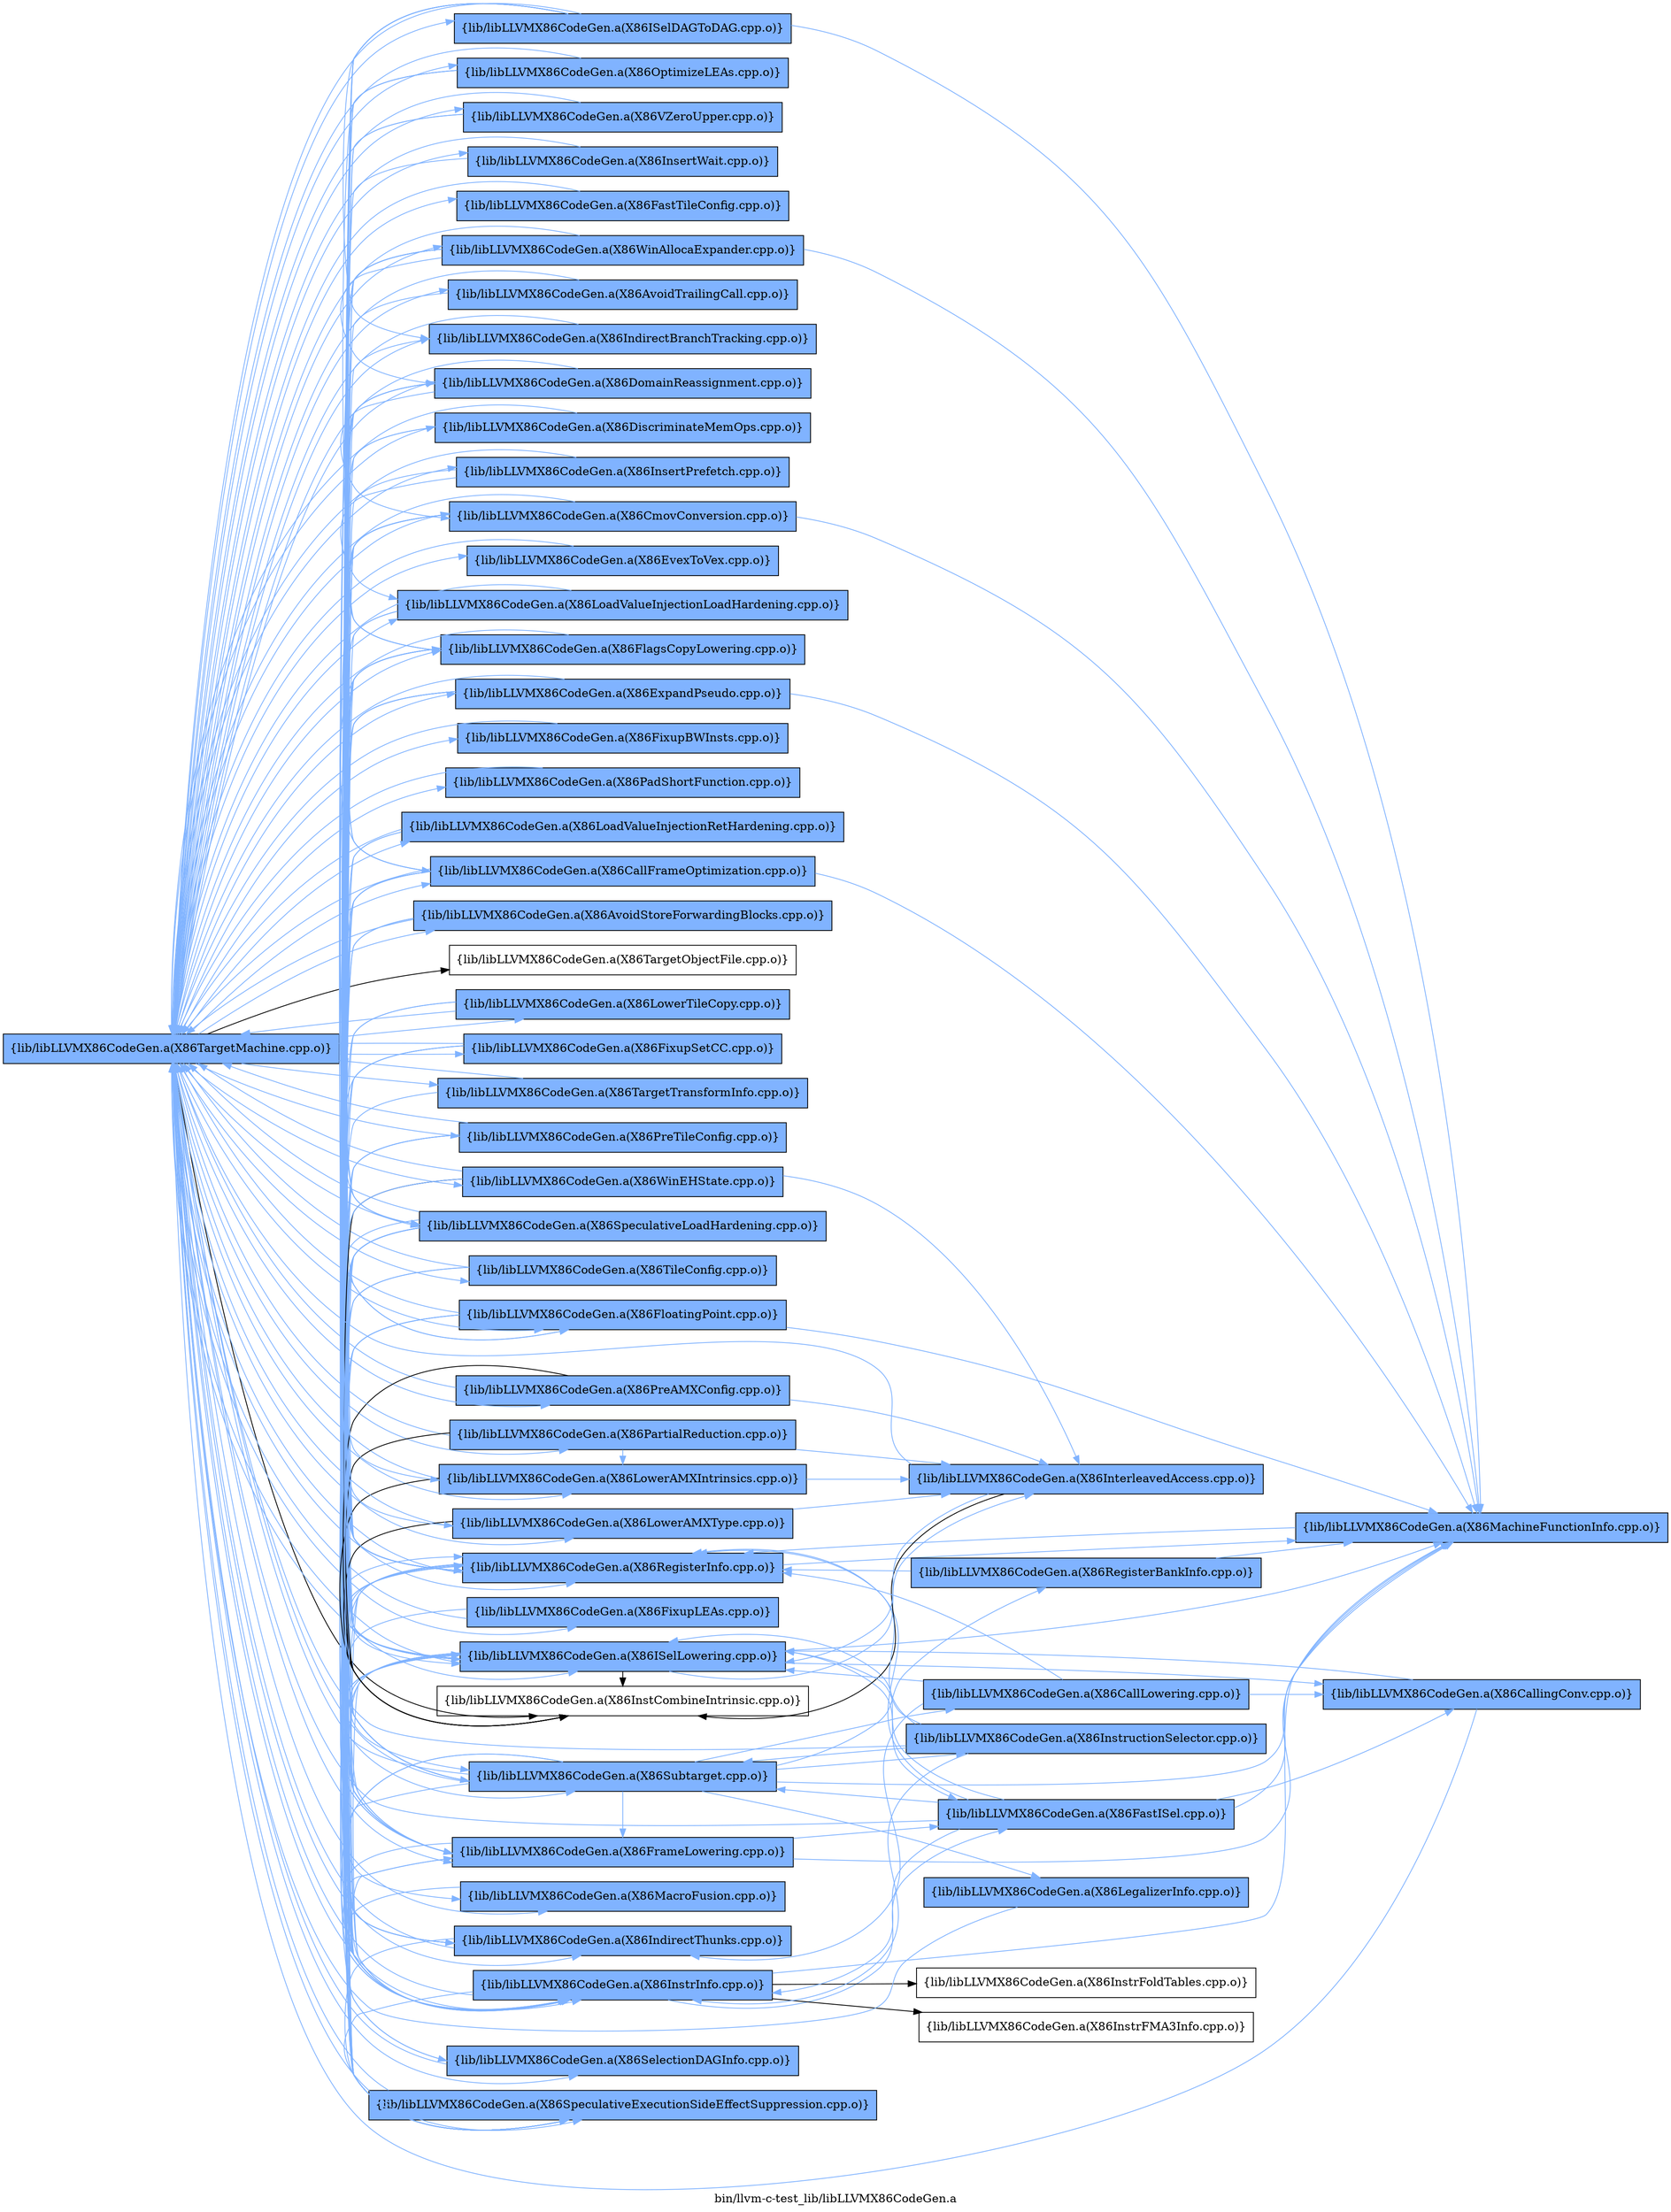digraph "bin/llvm-c-test_lib/libLLVMX86CodeGen.a" {
	label="bin/llvm-c-test_lib/libLLVMX86CodeGen.a";
	rankdir=LR;
	{ rank=same; Node0x55e042521d88;  }
	{ rank=same; Node0x55e042521798; Node0x55e042522378; Node0x55e042523098; Node0x55e042525758; Node0x55e042525078; Node0x55e0425210b8; Node0x55e0425232c8; Node0x55e042522648; Node0x55e04251edb8; Node0x55e0425207f8; Node0x55e04251a948; Node0x55e04251a088; Node0x55e042519458; Node0x55e042522ff8; Node0x55e0425227d8; Node0x55e04251fa38; Node0x55e04251fda8; Node0x55e042520a28; Node0x55e042526428; Node0x55e042526ba8; Node0x55e042526838; Node0x55e042527058; Node0x55e042527ff8; Node0x55e042527dc8; Node0x55e042523408; Node0x55e042524588; Node0x55e042527648; Node0x55e042527e18; Node0x55e0425281d8; Node0x55e042526108; Node0x55e0425268d8; Node0x55e042529b78; Node0x55e042529da8; Node0x55e04252aa28; Node0x55e0425284a8; Node0x55e042529128; Node0x55e042529678; Node0x55e04251a268; Node0x55e04252cbe8; Node0x55e04252d318; Node0x55e04252c5f8; Node0x55e04252ba18; Node0x55e04252abb8; Node0x55e04252b388; Node0x55e04252a848;  }

	Node0x55e042521d88 [shape=record,shape=box,group=1,style=filled,fillcolor="0.600000 0.5 1",label="{lib/libLLVMX86CodeGen.a(X86TargetMachine.cpp.o)}"];
	Node0x55e042521d88 -> Node0x55e042521798;
	Node0x55e042521d88 -> Node0x55e042522378[color="0.600000 0.5 1"];
	Node0x55e042521d88 -> Node0x55e042523098[color="0.600000 0.5 1"];
	Node0x55e042521d88 -> Node0x55e042525758[color="0.600000 0.5 1"];
	Node0x55e042521d88 -> Node0x55e042525078[color="0.600000 0.5 1"];
	Node0x55e042521d88 -> Node0x55e0425210b8[color="0.600000 0.5 1"];
	Node0x55e042521d88 -> Node0x55e0425232c8[color="0.600000 0.5 1"];
	Node0x55e042521d88 -> Node0x55e042522648[color="0.600000 0.5 1"];
	Node0x55e042521d88 -> Node0x55e04251edb8[color="0.600000 0.5 1"];
	Node0x55e042521d88 -> Node0x55e0425207f8[color="0.600000 0.5 1"];
	Node0x55e042521d88 -> Node0x55e04251a948[color="0.600000 0.5 1"];
	Node0x55e042521d88 -> Node0x55e04251a088[color="0.600000 0.5 1"];
	Node0x55e042521d88 -> Node0x55e042519458[color="0.600000 0.5 1"];
	Node0x55e042521d88 -> Node0x55e042522ff8[color="0.600000 0.5 1"];
	Node0x55e042521d88 -> Node0x55e0425227d8[color="0.600000 0.5 1"];
	Node0x55e042521d88 -> Node0x55e04251fa38[color="0.600000 0.5 1"];
	Node0x55e042521d88 -> Node0x55e04251fda8[color="0.600000 0.5 1"];
	Node0x55e042521d88 -> Node0x55e042520a28[color="0.600000 0.5 1"];
	Node0x55e042521d88 -> Node0x55e042526428[color="0.600000 0.5 1"];
	Node0x55e042521d88 -> Node0x55e042526ba8[color="0.600000 0.5 1"];
	Node0x55e042521d88 -> Node0x55e042526838[color="0.600000 0.5 1"];
	Node0x55e042521d88 -> Node0x55e042527058[color="0.600000 0.5 1"];
	Node0x55e042521d88 -> Node0x55e042527ff8[color="0.600000 0.5 1"];
	Node0x55e042521d88 -> Node0x55e042527dc8[color="0.600000 0.5 1"];
	Node0x55e042521d88 -> Node0x55e042523408[color="0.600000 0.5 1"];
	Node0x55e042521d88 -> Node0x55e042524588[color="0.600000 0.5 1"];
	Node0x55e042521d88 -> Node0x55e042527648[color="0.600000 0.5 1"];
	Node0x55e042521d88 -> Node0x55e042527e18[color="0.600000 0.5 1"];
	Node0x55e042521d88 -> Node0x55e0425281d8[color="0.600000 0.5 1"];
	Node0x55e042521d88 -> Node0x55e042526108[color="0.600000 0.5 1"];
	Node0x55e042521d88 -> Node0x55e0425268d8[color="0.600000 0.5 1"];
	Node0x55e042521d88 -> Node0x55e042529b78[color="0.600000 0.5 1"];
	Node0x55e042521d88 -> Node0x55e042529da8[color="0.600000 0.5 1"];
	Node0x55e042521d88 -> Node0x55e04252aa28[color="0.600000 0.5 1"];
	Node0x55e042521d88 -> Node0x55e0425284a8[color="0.600000 0.5 1"];
	Node0x55e042521d88 -> Node0x55e042529128[color="0.600000 0.5 1"];
	Node0x55e042521d88 -> Node0x55e042529678[color="0.600000 0.5 1"];
	Node0x55e042521d88 -> Node0x55e04251a268[color="0.600000 0.5 1"];
	Node0x55e042521d88 -> Node0x55e04252cbe8[color="0.600000 0.5 1"];
	Node0x55e042521d88 -> Node0x55e04252d318;
	Node0x55e042521d88 -> Node0x55e04252c5f8[color="0.600000 0.5 1"];
	Node0x55e042521d88 -> Node0x55e04252ba18[color="0.600000 0.5 1"];
	Node0x55e042521d88 -> Node0x55e04252abb8[color="0.600000 0.5 1"];
	Node0x55e042521d88 -> Node0x55e04252b388[color="0.600000 0.5 1"];
	Node0x55e042521d88 -> Node0x55e04252a848[color="0.600000 0.5 1"];
	Node0x55e042521798 [shape=record,shape=box,group=0,label="{lib/libLLVMX86CodeGen.a(X86InstCombineIntrinsic.cpp.o)}"];
	Node0x55e042522378 [shape=record,shape=box,group=1,style=filled,fillcolor="0.600000 0.5 1",label="{lib/libLLVMX86CodeGen.a(X86SpeculativeExecutionSideEffectSuppression.cpp.o)}"];
	Node0x55e042522378 -> Node0x55e042521d88[color="0.600000 0.5 1"];
	Node0x55e042523098 [shape=record,shape=box,group=1,style=filled,fillcolor="0.600000 0.5 1",label="{lib/libLLVMX86CodeGen.a(X86IndirectThunks.cpp.o)}"];
	Node0x55e042523098 -> Node0x55e042521d88[color="0.600000 0.5 1"];
	Node0x55e042523098 -> Node0x55e042522378[color="0.600000 0.5 1"];
	Node0x55e042525758 [shape=record,shape=box,group=1,style=filled,fillcolor="0.600000 0.5 1",label="{lib/libLLVMX86CodeGen.a(X86LoadValueInjectionRetHardening.cpp.o)}"];
	Node0x55e042525758 -> Node0x55e042521d88[color="0.600000 0.5 1"];
	Node0x55e042525758 -> Node0x55e042522378[color="0.600000 0.5 1"];
	Node0x55e042525758 -> Node0x55e042525078[color="0.600000 0.5 1"];
	Node0x55e042525078 [shape=record,shape=box,group=1,style=filled,fillcolor="0.600000 0.5 1",label="{lib/libLLVMX86CodeGen.a(X86RegisterInfo.cpp.o)}"];
	Node0x55e042525078 -> Node0x55e042521d88[color="0.600000 0.5 1"];
	Node0x55e042525078 -> Node0x55e042521dd8[color="0.600000 0.5 1"];
	Node0x55e042525078 -> Node0x55e0425210b8[color="0.600000 0.5 1"];
	Node0x55e042525078 -> Node0x55e042522648[color="0.600000 0.5 1"];
	Node0x55e042525078 -> Node0x55e04251edb8[color="0.600000 0.5 1"];
	Node0x55e0425210b8 [shape=record,shape=box,group=1,style=filled,fillcolor="0.600000 0.5 1",label="{lib/libLLVMX86CodeGen.a(X86ISelLowering.cpp.o)}"];
	Node0x55e0425210b8 -> Node0x55e042521d88[color="0.600000 0.5 1"];
	Node0x55e0425210b8 -> Node0x55e042521798;
	Node0x55e0425210b8 -> Node0x55e042523098[color="0.600000 0.5 1"];
	Node0x55e0425210b8 -> Node0x55e042525078[color="0.600000 0.5 1"];
	Node0x55e0425210b8 -> Node0x55e042521dd8[color="0.600000 0.5 1"];
	Node0x55e0425210b8 -> Node0x55e042520e88[color="0.600000 0.5 1"];
	Node0x55e0425210b8 -> Node0x55e0425232c8[color="0.600000 0.5 1"];
	Node0x55e0425210b8 -> Node0x55e042522648[color="0.600000 0.5 1"];
	Node0x55e0425210b8 -> Node0x55e04251edb8[color="0.600000 0.5 1"];
	Node0x55e0425210b8 -> Node0x55e04251c798[color="0.600000 0.5 1"];
	Node0x55e0425210b8 -> Node0x55e04251a308[color="0.600000 0.5 1"];
	Node0x55e0425232c8 [shape=record,shape=box,group=1,style=filled,fillcolor="0.600000 0.5 1",label="{lib/libLLVMX86CodeGen.a(X86Subtarget.cpp.o)}"];
	Node0x55e0425232c8 -> Node0x55e042521d88[color="0.600000 0.5 1"];
	Node0x55e0425232c8 -> Node0x55e042525078[color="0.600000 0.5 1"];
	Node0x55e0425232c8 -> Node0x55e042521dd8[color="0.600000 0.5 1"];
	Node0x55e0425232c8 -> Node0x55e0425210b8[color="0.600000 0.5 1"];
	Node0x55e0425232c8 -> Node0x55e042522648[color="0.600000 0.5 1"];
	Node0x55e0425232c8 -> Node0x55e04251edb8[color="0.600000 0.5 1"];
	Node0x55e0425232c8 -> Node0x55e0425207f8[color="0.600000 0.5 1"];
	Node0x55e0425232c8 -> Node0x55e04251d3c8[color="0.600000 0.5 1"];
	Node0x55e0425232c8 -> Node0x55e04251c338[color="0.600000 0.5 1"];
	Node0x55e0425232c8 -> Node0x55e04251b898[color="0.600000 0.5 1"];
	Node0x55e0425232c8 -> Node0x55e04251b5c8[color="0.600000 0.5 1"];
	Node0x55e0425232c8 -> Node0x55e04251a948[color="0.600000 0.5 1"];
	Node0x55e042522648 [shape=record,shape=box,group=1,style=filled,fillcolor="0.600000 0.5 1",label="{lib/libLLVMX86CodeGen.a(X86InstrInfo.cpp.o)}"];
	Node0x55e042522648 -> Node0x55e042521d88[color="0.600000 0.5 1"];
	Node0x55e042522648 -> Node0x55e042522378[color="0.600000 0.5 1"];
	Node0x55e042522648 -> Node0x55e042525078[color="0.600000 0.5 1"];
	Node0x55e042522648 -> Node0x55e042521dd8[color="0.600000 0.5 1"];
	Node0x55e042522648 -> Node0x55e0425210b8[color="0.600000 0.5 1"];
	Node0x55e042522648 -> Node0x55e042520e88[color="0.600000 0.5 1"];
	Node0x55e042522648 -> Node0x55e042522418;
	Node0x55e042522648 -> Node0x55e04251edb8[color="0.600000 0.5 1"];
	Node0x55e042522648 -> Node0x55e04251ed18;
	Node0x55e04251edb8 [shape=record,shape=box,group=1,style=filled,fillcolor="0.600000 0.5 1",label="{lib/libLLVMX86CodeGen.a(X86FrameLowering.cpp.o)}"];
	Node0x55e04251edb8 -> Node0x55e042523098[color="0.600000 0.5 1"];
	Node0x55e04251edb8 -> Node0x55e042525078[color="0.600000 0.5 1"];
	Node0x55e04251edb8 -> Node0x55e042521dd8[color="0.600000 0.5 1"];
	Node0x55e04251edb8 -> Node0x55e0425210b8[color="0.600000 0.5 1"];
	Node0x55e04251edb8 -> Node0x55e042520e88[color="0.600000 0.5 1"];
	Node0x55e04251edb8 -> Node0x55e042522648[color="0.600000 0.5 1"];
	Node0x55e0425207f8 [shape=record,shape=box,group=1,style=filled,fillcolor="0.600000 0.5 1",label="{lib/libLLVMX86CodeGen.a(X86SelectionDAGInfo.cpp.o)}"];
	Node0x55e0425207f8 -> Node0x55e042521d88[color="0.600000 0.5 1"];
	Node0x55e0425207f8 -> Node0x55e0425210b8[color="0.600000 0.5 1"];
	Node0x55e04251a948 [shape=record,shape=box,group=1,style=filled,fillcolor="0.600000 0.5 1",label="{lib/libLLVMX86CodeGen.a(X86MacroFusion.cpp.o)}"];
	Node0x55e04251a948 -> Node0x55e042522648[color="0.600000 0.5 1"];
	Node0x55e04251a088 [shape=record,shape=box,group=1,style=filled,fillcolor="0.600000 0.5 1",label="{lib/libLLVMX86CodeGen.a(X86AvoidTrailingCall.cpp.o)}"];
	Node0x55e04251a088 -> Node0x55e042521d88[color="0.600000 0.5 1"];
	Node0x55e04251a088 -> Node0x55e042522378[color="0.600000 0.5 1"];
	Node0x55e042519458 [shape=record,shape=box,group=1,style=filled,fillcolor="0.600000 0.5 1",label="{lib/libLLVMX86CodeGen.a(X86ExpandPseudo.cpp.o)}"];
	Node0x55e042519458 -> Node0x55e042521d88[color="0.600000 0.5 1"];
	Node0x55e042519458 -> Node0x55e042523098[color="0.600000 0.5 1"];
	Node0x55e042519458 -> Node0x55e042525078[color="0.600000 0.5 1"];
	Node0x55e042519458 -> Node0x55e042521dd8[color="0.600000 0.5 1"];
	Node0x55e042519458 -> Node0x55e042522648[color="0.600000 0.5 1"];
	Node0x55e042519458 -> Node0x55e04251edb8[color="0.600000 0.5 1"];
	Node0x55e042522ff8 [shape=record,shape=box,group=1,style=filled,fillcolor="0.600000 0.5 1",label="{lib/libLLVMX86CodeGen.a(X86LowerTileCopy.cpp.o)}"];
	Node0x55e042522ff8 -> Node0x55e042521d88[color="0.600000 0.5 1"];
	Node0x55e042522ff8 -> Node0x55e042522378[color="0.600000 0.5 1"];
	Node0x55e042522ff8 -> Node0x55e042525078[color="0.600000 0.5 1"];
	Node0x55e0425227d8 [shape=record,shape=box,group=1,style=filled,fillcolor="0.600000 0.5 1",label="{lib/libLLVMX86CodeGen.a(X86FloatingPoint.cpp.o)}"];
	Node0x55e0425227d8 -> Node0x55e042521d88[color="0.600000 0.5 1"];
	Node0x55e0425227d8 -> Node0x55e042525078[color="0.600000 0.5 1"];
	Node0x55e0425227d8 -> Node0x55e042521dd8[color="0.600000 0.5 1"];
	Node0x55e0425227d8 -> Node0x55e0425232c8[color="0.600000 0.5 1"];
	Node0x55e0425227d8 -> Node0x55e04251edb8[color="0.600000 0.5 1"];
	Node0x55e04251fa38 [shape=record,shape=box,group=1,style=filled,fillcolor="0.600000 0.5 1",label="{lib/libLLVMX86CodeGen.a(X86LoadValueInjectionLoadHardening.cpp.o)}"];
	Node0x55e04251fa38 -> Node0x55e042521d88[color="0.600000 0.5 1"];
	Node0x55e04251fa38 -> Node0x55e042522378[color="0.600000 0.5 1"];
	Node0x55e04251fa38 -> Node0x55e0425227d8[color="0.600000 0.5 1"];
	Node0x55e04251fda8 [shape=record,shape=box,group=1,style=filled,fillcolor="0.600000 0.5 1",label="{lib/libLLVMX86CodeGen.a(X86FastTileConfig.cpp.o)}"];
	Node0x55e04251fda8 -> Node0x55e042521d88[color="0.600000 0.5 1"];
	Node0x55e042520a28 [shape=record,shape=box,group=1,style=filled,fillcolor="0.600000 0.5 1",label="{lib/libLLVMX86CodeGen.a(X86TileConfig.cpp.o)}"];
	Node0x55e042520a28 -> Node0x55e042521d88[color="0.600000 0.5 1"];
	Node0x55e042520a28 -> Node0x55e042522648[color="0.600000 0.5 1"];
	Node0x55e042520a28 -> Node0x55e04251edb8[color="0.600000 0.5 1"];
	Node0x55e042526428 [shape=record,shape=box,group=1,style=filled,fillcolor="0.600000 0.5 1",label="{lib/libLLVMX86CodeGen.a(X86SpeculativeLoadHardening.cpp.o)}"];
	Node0x55e042526428 -> Node0x55e042521d88[color="0.600000 0.5 1"];
	Node0x55e042526428 -> Node0x55e042522378[color="0.600000 0.5 1"];
	Node0x55e042526428 -> Node0x55e042523098[color="0.600000 0.5 1"];
	Node0x55e042526428 -> Node0x55e042525078[color="0.600000 0.5 1"];
	Node0x55e042526428 -> Node0x55e0425210b8[color="0.600000 0.5 1"];
	Node0x55e042526428 -> Node0x55e0425232c8[color="0.600000 0.5 1"];
	Node0x55e042526428 -> Node0x55e042522648[color="0.600000 0.5 1"];
	Node0x55e042526428 -> Node0x55e04251edb8[color="0.600000 0.5 1"];
	Node0x55e042526428 -> Node0x55e0425227d8[color="0.600000 0.5 1"];
	Node0x55e042526ba8 [shape=record,shape=box,group=1,style=filled,fillcolor="0.600000 0.5 1",label="{lib/libLLVMX86CodeGen.a(X86FlagsCopyLowering.cpp.o)}"];
	Node0x55e042526ba8 -> Node0x55e042521d88[color="0.600000 0.5 1"];
	Node0x55e042526ba8 -> Node0x55e042522378[color="0.600000 0.5 1"];
	Node0x55e042526ba8 -> Node0x55e042525078[color="0.600000 0.5 1"];
	Node0x55e042526ba8 -> Node0x55e0425210b8[color="0.600000 0.5 1"];
	Node0x55e042526ba8 -> Node0x55e042522648[color="0.600000 0.5 1"];
	Node0x55e042526ba8 -> Node0x55e042526428[color="0.600000 0.5 1"];
	Node0x55e042526838 [shape=record,shape=box,group=1,style=filled,fillcolor="0.600000 0.5 1",label="{lib/libLLVMX86CodeGen.a(X86FixupSetCC.cpp.o)}"];
	Node0x55e042526838 -> Node0x55e042521d88[color="0.600000 0.5 1"];
	Node0x55e042526838 -> Node0x55e042522378[color="0.600000 0.5 1"];
	Node0x55e042526838 -> Node0x55e042525078[color="0.600000 0.5 1"];
	Node0x55e042526838 -> Node0x55e042526428[color="0.600000 0.5 1"];
	Node0x55e042527058 [shape=record,shape=box,group=1,style=filled,fillcolor="0.600000 0.5 1",label="{lib/libLLVMX86CodeGen.a(X86OptimizeLEAs.cpp.o)}"];
	Node0x55e042527058 -> Node0x55e042521d88[color="0.600000 0.5 1"];
	Node0x55e042527058 -> Node0x55e042522378[color="0.600000 0.5 1"];
	Node0x55e042527058 -> Node0x55e042522648[color="0.600000 0.5 1"];
	Node0x55e042527058 -> Node0x55e042526ba8[color="0.600000 0.5 1"];
	Node0x55e042527ff8 [shape=record,shape=box,group=1,style=filled,fillcolor="0.600000 0.5 1",label="{lib/libLLVMX86CodeGen.a(X86CallFrameOptimization.cpp.o)}"];
	Node0x55e042527ff8 -> Node0x55e042521d88[color="0.600000 0.5 1"];
	Node0x55e042527ff8 -> Node0x55e042522378[color="0.600000 0.5 1"];
	Node0x55e042527ff8 -> Node0x55e042525078[color="0.600000 0.5 1"];
	Node0x55e042527ff8 -> Node0x55e042521dd8[color="0.600000 0.5 1"];
	Node0x55e042527ff8 -> Node0x55e0425210b8[color="0.600000 0.5 1"];
	Node0x55e042527ff8 -> Node0x55e04251edb8[color="0.600000 0.5 1"];
	Node0x55e042527ff8 -> Node0x55e042526ba8[color="0.600000 0.5 1"];
	Node0x55e042527dc8 [shape=record,shape=box,group=1,style=filled,fillcolor="0.600000 0.5 1",label="{lib/libLLVMX86CodeGen.a(X86AvoidStoreForwardingBlocks.cpp.o)}"];
	Node0x55e042527dc8 -> Node0x55e042521d88[color="0.600000 0.5 1"];
	Node0x55e042527dc8 -> Node0x55e042522378[color="0.600000 0.5 1"];
	Node0x55e042527dc8 -> Node0x55e042522648[color="0.600000 0.5 1"];
	Node0x55e042523408 [shape=record,shape=box,group=1,style=filled,fillcolor="0.600000 0.5 1",label="{lib/libLLVMX86CodeGen.a(X86PreTileConfig.cpp.o)}"];
	Node0x55e042523408 -> Node0x55e042521d88[color="0.600000 0.5 1"];
	Node0x55e042523408 -> Node0x55e042522378[color="0.600000 0.5 1"];
	Node0x55e042523408 -> Node0x55e042525078[color="0.600000 0.5 1"];
	Node0x55e042523408 -> Node0x55e0425210b8[color="0.600000 0.5 1"];
	Node0x55e042524588 [shape=record,shape=box,group=1,style=filled,fillcolor="0.600000 0.5 1",label="{lib/libLLVMX86CodeGen.a(X86CmovConversion.cpp.o)}"];
	Node0x55e042524588 -> Node0x55e042521d88[color="0.600000 0.5 1"];
	Node0x55e042524588 -> Node0x55e042522378[color="0.600000 0.5 1"];
	Node0x55e042524588 -> Node0x55e042523098[color="0.600000 0.5 1"];
	Node0x55e042524588 -> Node0x55e042521dd8[color="0.600000 0.5 1"];
	Node0x55e042524588 -> Node0x55e0425210b8[color="0.600000 0.5 1"];
	Node0x55e042524588 -> Node0x55e0425232c8[color="0.600000 0.5 1"];
	Node0x55e042524588 -> Node0x55e042522648[color="0.600000 0.5 1"];
	Node0x55e042524588 -> Node0x55e042526428[color="0.600000 0.5 1"];
	Node0x55e042527648 [shape=record,shape=box,group=1,style=filled,fillcolor="0.600000 0.5 1",label="{lib/libLLVMX86CodeGen.a(X86ISelDAGToDAG.cpp.o)}"];
	Node0x55e042527648 -> Node0x55e042521d88[color="0.600000 0.5 1"];
	Node0x55e042527648 -> Node0x55e042522378[color="0.600000 0.5 1"];
	Node0x55e042527648 -> Node0x55e042525078[color="0.600000 0.5 1"];
	Node0x55e042527648 -> Node0x55e042521dd8[color="0.600000 0.5 1"];
	Node0x55e042527648 -> Node0x55e0425210b8[color="0.600000 0.5 1"];
	Node0x55e042527648 -> Node0x55e0425232c8[color="0.600000 0.5 1"];
	Node0x55e042527648 -> Node0x55e042522648[color="0.600000 0.5 1"];
	Node0x55e042527648 -> Node0x55e042527e18[color="0.600000 0.5 1"];
	Node0x55e042527e18 [shape=record,shape=box,group=1,style=filled,fillcolor="0.600000 0.5 1",label="{lib/libLLVMX86CodeGen.a(X86IndirectBranchTracking.cpp.o)}"];
	Node0x55e042527e18 -> Node0x55e042521d88[color="0.600000 0.5 1"];
	Node0x55e042527e18 -> Node0x55e042522378[color="0.600000 0.5 1"];
	Node0x55e0425281d8 [shape=record,shape=box,group=1,style=filled,fillcolor="0.600000 0.5 1",label="{lib/libLLVMX86CodeGen.a(X86EvexToVex.cpp.o)}"];
	Node0x55e0425281d8 -> Node0x55e042521d88[color="0.600000 0.5 1"];
	Node0x55e042526108 [shape=record,shape=box,group=1,style=filled,fillcolor="0.600000 0.5 1",label="{lib/libLLVMX86CodeGen.a(X86DiscriminateMemOps.cpp.o)}"];
	Node0x55e042526108 -> Node0x55e042521d88[color="0.600000 0.5 1"];
	Node0x55e042526108 -> Node0x55e042522378[color="0.600000 0.5 1"];
	Node0x55e042526108 -> Node0x55e042527ff8[color="0.600000 0.5 1"];
	Node0x55e0425268d8 [shape=record,shape=box,group=1,style=filled,fillcolor="0.600000 0.5 1",label="{lib/libLLVMX86CodeGen.a(X86InsertPrefetch.cpp.o)}"];
	Node0x55e0425268d8 -> Node0x55e042521d88[color="0.600000 0.5 1"];
	Node0x55e0425268d8 -> Node0x55e042522378[color="0.600000 0.5 1"];
	Node0x55e0425268d8 -> Node0x55e04251fa38[color="0.600000 0.5 1"];
	Node0x55e042529b78 [shape=record,shape=box,group=1,style=filled,fillcolor="0.600000 0.5 1",label="{lib/libLLVMX86CodeGen.a(X86FixupBWInsts.cpp.o)}"];
	Node0x55e042529b78 -> Node0x55e042521d88[color="0.600000 0.5 1"];
	Node0x55e042529da8 [shape=record,shape=box,group=1,style=filled,fillcolor="0.600000 0.5 1",label="{lib/libLLVMX86CodeGen.a(X86PadShortFunction.cpp.o)}"];
	Node0x55e042529da8 -> Node0x55e042521d88[color="0.600000 0.5 1"];
	Node0x55e04252aa28 [shape=record,shape=box,group=1,style=filled,fillcolor="0.600000 0.5 1",label="{lib/libLLVMX86CodeGen.a(X86FixupLEAs.cpp.o)}"];
	Node0x55e04252aa28 -> Node0x55e042521d88[color="0.600000 0.5 1"];
	Node0x55e04252aa28 -> Node0x55e042522648[color="0.600000 0.5 1"];
	Node0x55e0425284a8 [shape=record,shape=box,group=1,style=filled,fillcolor="0.600000 0.5 1",label="{lib/libLLVMX86CodeGen.a(X86LowerAMXIntrinsics.cpp.o)}"];
	Node0x55e0425284a8 -> Node0x55e042521d88[color="0.600000 0.5 1"];
	Node0x55e0425284a8 -> Node0x55e042521798;
	Node0x55e0425284a8 -> Node0x55e04251a308[color="0.600000 0.5 1"];
	Node0x55e042529128 [shape=record,shape=box,group=1,style=filled,fillcolor="0.600000 0.5 1",label="{lib/libLLVMX86CodeGen.a(X86LowerAMXType.cpp.o)}"];
	Node0x55e042529128 -> Node0x55e042521d88[color="0.600000 0.5 1"];
	Node0x55e042529128 -> Node0x55e042521798;
	Node0x55e042529128 -> Node0x55e04251a308[color="0.600000 0.5 1"];
	Node0x55e042529678 [shape=record,shape=box,group=1,style=filled,fillcolor="0.600000 0.5 1",label="{lib/libLLVMX86CodeGen.a(X86PreAMXConfig.cpp.o)}"];
	Node0x55e042529678 -> Node0x55e042521d88[color="0.600000 0.5 1"];
	Node0x55e042529678 -> Node0x55e042521798;
	Node0x55e042529678 -> Node0x55e04251a308[color="0.600000 0.5 1"];
	Node0x55e04251a268 [shape=record,shape=box,group=1,style=filled,fillcolor="0.600000 0.5 1",label="{lib/libLLVMX86CodeGen.a(X86DomainReassignment.cpp.o)}"];
	Node0x55e04251a268 -> Node0x55e042521d88[color="0.600000 0.5 1"];
	Node0x55e04251a268 -> Node0x55e042522378[color="0.600000 0.5 1"];
	Node0x55e04251a268 -> Node0x55e042525078[color="0.600000 0.5 1"];
	Node0x55e04251a268 -> Node0x55e042526ba8[color="0.600000 0.5 1"];
	Node0x55e04251a268 -> Node0x55e042527ff8[color="0.600000 0.5 1"];
	Node0x55e04251a268 -> Node0x55e042524588[color="0.600000 0.5 1"];
	Node0x55e04252cbe8 [shape=record,shape=box,group=1,style=filled,fillcolor="0.600000 0.5 1",label="{lib/libLLVMX86CodeGen.a(X86PartialReduction.cpp.o)}"];
	Node0x55e04252cbe8 -> Node0x55e042521d88[color="0.600000 0.5 1"];
	Node0x55e04252cbe8 -> Node0x55e042521798;
	Node0x55e04252cbe8 -> Node0x55e04251a308[color="0.600000 0.5 1"];
	Node0x55e04252cbe8 -> Node0x55e0425284a8[color="0.600000 0.5 1"];
	Node0x55e04252d318 [shape=record,shape=box,group=0,label="{lib/libLLVMX86CodeGen.a(X86TargetObjectFile.cpp.o)}"];
	Node0x55e04252c5f8 [shape=record,shape=box,group=1,style=filled,fillcolor="0.600000 0.5 1",label="{lib/libLLVMX86CodeGen.a(X86TargetTransformInfo.cpp.o)}"];
	Node0x55e04252c5f8 -> Node0x55e042521d88[color="0.600000 0.5 1"];
	Node0x55e04252c5f8 -> Node0x55e0425210b8[color="0.600000 0.5 1"];
	Node0x55e04252ba18 [shape=record,shape=box,group=1,style=filled,fillcolor="0.600000 0.5 1",label="{lib/libLLVMX86CodeGen.a(X86VZeroUpper.cpp.o)}"];
	Node0x55e04252ba18 -> Node0x55e042521d88[color="0.600000 0.5 1"];
	Node0x55e04252ba18 -> Node0x55e042525078[color="0.600000 0.5 1"];
	Node0x55e04252ba18 -> Node0x55e04251edb8[color="0.600000 0.5 1"];
	Node0x55e04252abb8 [shape=record,shape=box,group=1,style=filled,fillcolor="0.600000 0.5 1",label="{lib/libLLVMX86CodeGen.a(X86WinAllocaExpander.cpp.o)}"];
	Node0x55e04252abb8 -> Node0x55e042521d88[color="0.600000 0.5 1"];
	Node0x55e04252abb8 -> Node0x55e042522378[color="0.600000 0.5 1"];
	Node0x55e04252abb8 -> Node0x55e042525078[color="0.600000 0.5 1"];
	Node0x55e04252abb8 -> Node0x55e042521dd8[color="0.600000 0.5 1"];
	Node0x55e04252abb8 -> Node0x55e0425210b8[color="0.600000 0.5 1"];
	Node0x55e04252abb8 -> Node0x55e04251edb8[color="0.600000 0.5 1"];
	Node0x55e04252abb8 -> Node0x55e042526ba8[color="0.600000 0.5 1"];
	Node0x55e04252abb8 -> Node0x55e04251a268[color="0.600000 0.5 1"];
	Node0x55e04252b388 [shape=record,shape=box,group=1,style=filled,fillcolor="0.600000 0.5 1",label="{lib/libLLVMX86CodeGen.a(X86WinEHState.cpp.o)}"];
	Node0x55e04252b388 -> Node0x55e042521d88[color="0.600000 0.5 1"];
	Node0x55e04252b388 -> Node0x55e042521798;
	Node0x55e04252b388 -> Node0x55e04251a308[color="0.600000 0.5 1"];
	Node0x55e04252b388 -> Node0x55e0425284a8[color="0.600000 0.5 1"];
	Node0x55e04252b388 -> Node0x55e042529128[color="0.600000 0.5 1"];
	Node0x55e04252a848 [shape=record,shape=box,group=1,style=filled,fillcolor="0.600000 0.5 1",label="{lib/libLLVMX86CodeGen.a(X86InsertWait.cpp.o)}"];
	Node0x55e04252a848 -> Node0x55e042521d88[color="0.600000 0.5 1"];
	Node0x55e04252a848 -> Node0x55e042522378[color="0.600000 0.5 1"];
	Node0x55e042521dd8 [shape=record,shape=box,group=1,style=filled,fillcolor="0.600000 0.5 1",label="{lib/libLLVMX86CodeGen.a(X86MachineFunctionInfo.cpp.o)}"];
	Node0x55e042521dd8 -> Node0x55e042525078[color="0.600000 0.5 1"];
	Node0x55e042520e88 [shape=record,shape=box,group=1,style=filled,fillcolor="0.600000 0.5 1",label="{lib/libLLVMX86CodeGen.a(X86FastISel.cpp.o)}"];
	Node0x55e042520e88 -> Node0x55e042521d88[color="0.600000 0.5 1"];
	Node0x55e042520e88 -> Node0x55e042525078[color="0.600000 0.5 1"];
	Node0x55e042520e88 -> Node0x55e042521dd8[color="0.600000 0.5 1"];
	Node0x55e042520e88 -> Node0x55e0425210b8[color="0.600000 0.5 1"];
	Node0x55e042520e88 -> Node0x55e0425232c8[color="0.600000 0.5 1"];
	Node0x55e042520e88 -> Node0x55e042522648[color="0.600000 0.5 1"];
	Node0x55e042520e88 -> Node0x55e04251c798[color="0.600000 0.5 1"];
	Node0x55e04251c798 [shape=record,shape=box,group=1,style=filled,fillcolor="0.600000 0.5 1",label="{lib/libLLVMX86CodeGen.a(X86CallingConv.cpp.o)}"];
	Node0x55e04251c798 -> Node0x55e042521d88[color="0.600000 0.5 1"];
	Node0x55e04251c798 -> Node0x55e0425210b8[color="0.600000 0.5 1"];
	Node0x55e04251a308 [shape=record,shape=box,group=1,style=filled,fillcolor="0.600000 0.5 1",label="{lib/libLLVMX86CodeGen.a(X86InterleavedAccess.cpp.o)}"];
	Node0x55e04251a308 -> Node0x55e042521d88[color="0.600000 0.5 1"];
	Node0x55e04251a308 -> Node0x55e042521798;
	Node0x55e04251a308 -> Node0x55e0425210b8[color="0.600000 0.5 1"];
	Node0x55e04251d3c8 [shape=record,shape=box,group=1,style=filled,fillcolor="0.600000 0.5 1",label="{lib/libLLVMX86CodeGen.a(X86CallLowering.cpp.o)}"];
	Node0x55e04251d3c8 -> Node0x55e042523098[color="0.600000 0.5 1"];
	Node0x55e04251d3c8 -> Node0x55e042525078[color="0.600000 0.5 1"];
	Node0x55e04251d3c8 -> Node0x55e0425210b8[color="0.600000 0.5 1"];
	Node0x55e04251d3c8 -> Node0x55e04251c798[color="0.600000 0.5 1"];
	Node0x55e04251c338 [shape=record,shape=box,group=1,style=filled,fillcolor="0.600000 0.5 1",label="{lib/libLLVMX86CodeGen.a(X86LegalizerInfo.cpp.o)}"];
	Node0x55e04251c338 -> Node0x55e042521d88[color="0.600000 0.5 1"];
	Node0x55e04251b898 [shape=record,shape=box,group=1,style=filled,fillcolor="0.600000 0.5 1",label="{lib/libLLVMX86CodeGen.a(X86RegisterBankInfo.cpp.o)}"];
	Node0x55e04251b898 -> Node0x55e042525078[color="0.600000 0.5 1"];
	Node0x55e04251b898 -> Node0x55e042521dd8[color="0.600000 0.5 1"];
	Node0x55e04251b5c8 [shape=record,shape=box,group=1,style=filled,fillcolor="0.600000 0.5 1",label="{lib/libLLVMX86CodeGen.a(X86InstructionSelector.cpp.o)}"];
	Node0x55e04251b5c8 -> Node0x55e042521d88[color="0.600000 0.5 1"];
	Node0x55e04251b5c8 -> Node0x55e042525078[color="0.600000 0.5 1"];
	Node0x55e04251b5c8 -> Node0x55e0425210b8[color="0.600000 0.5 1"];
	Node0x55e04251b5c8 -> Node0x55e0425232c8[color="0.600000 0.5 1"];
	Node0x55e04251b5c8 -> Node0x55e042522648[color="0.600000 0.5 1"];
	Node0x55e042522418 [shape=record,shape=box,group=0,label="{lib/libLLVMX86CodeGen.a(X86InstrFoldTables.cpp.o)}"];
	Node0x55e04251ed18 [shape=record,shape=box,group=0,label="{lib/libLLVMX86CodeGen.a(X86InstrFMA3Info.cpp.o)}"];
}
